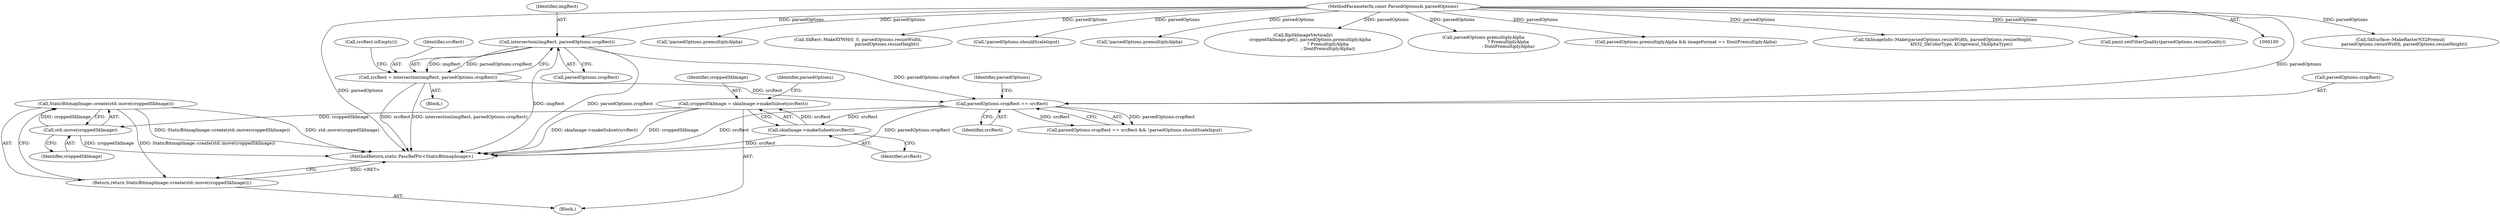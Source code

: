 digraph "0_Chrome_d59a4441697f6253e7dc3f7ae5caad6e5fd2c778_1@API" {
"1000257" [label="(Call,StaticBitmapImage::create(std::move(croppedSkImage)))"];
"1000258" [label="(Call,std::move(croppedSkImage))"];
"1000225" [label="(Call,croppedSkImage = skiaImage->makeSubset(srcRect))"];
"1000227" [label="(Call,skiaImage->makeSubset(srcRect))"];
"1000214" [label="(Call,parsedOptions.cropRect == srcRect)"];
"1000112" [label="(Call,intersection(imgRect, parsedOptions.cropRect))"];
"1000102" [label="(MethodParameterIn,const ParsedOptions& parsedOptions)"];
"1000110" [label="(Call,srcRect = intersection(imgRect, parsedOptions.cropRect))"];
"1000256" [label="(Return,return StaticBitmapImage::create(std::move(croppedSkImage));)"];
"1000388" [label="(MethodReturn,static PassRefPtr<StaticBitmapImage>)"];
"1000114" [label="(Call,parsedOptions.cropRect)"];
"1000221" [label="(Identifier,parsedOptions)"];
"1000263" [label="(Call,SkSurface::MakeRasterN32Premul(\n      parsedOptions.resizeWidth, parsedOptions.resizeHeight))"];
"1000179" [label="(Call,!parsedOptions.premultiplyAlpha)"];
"1000213" [label="(Call,parsedOptions.cropRect == srcRect && !parsedOptions.shouldScaleInput)"];
"1000227" [label="(Call,skiaImage->makeSubset(srcRect))"];
"1000214" [label="(Call,parsedOptions.cropRect == srcRect)"];
"1000228" [label="(Identifier,srcRect)"];
"1000226" [label="(Identifier,croppedSkImage)"];
"1000113" [label="(Identifier,imgRect)"];
"1000338" [label="(Call,SkRect::MakeXYWH(0, 0, parsedOptions.resizeWidth,\n                                          parsedOptions.resizeHeight))"];
"1000219" [label="(Call,!parsedOptions.shouldScaleInput)"];
"1000215" [label="(Call,parsedOptions.cropRect)"];
"1000120" [label="(Call,!parsedOptions.premultiplyAlpha)"];
"1000111" [label="(Identifier,srcRect)"];
"1000225" [label="(Call,croppedSkImage = skiaImage->makeSubset(srcRect))"];
"1000235" [label="(Call,flipSkImageVertically(\n          croppedSkImage.get(), parsedOptions.premultiplyAlpha\n                                    ? PremultiplyAlpha\n                                    : DontPremultiplyAlpha))"];
"1000231" [label="(Identifier,parsedOptions)"];
"1000112" [label="(Call,intersection(imgRect, parsedOptions.cropRect))"];
"1000110" [label="(Call,srcRect = intersection(imgRect, parsedOptions.cropRect))"];
"1000237" [label="(Call,parsedOptions.premultiplyAlpha\n                                    ? PremultiplyAlpha\n                                    : DontPremultiplyAlpha)"];
"1000259" [label="(Identifier,croppedSkImage)"];
"1000244" [label="(Call,parsedOptions.premultiplyAlpha && imageFormat == DontPremultiplyAlpha)"];
"1000256" [label="(Return,return StaticBitmapImage::create(std::move(croppedSkImage));)"];
"1000119" [label="(Call,srcRect.isEmpty())"];
"1000218" [label="(Identifier,srcRect)"];
"1000223" [label="(Block,)"];
"1000257" [label="(Call,StaticBitmapImage::create(std::move(croppedSkImage)))"];
"1000105" [label="(Block,)"];
"1000128" [label="(Call,SkImageInfo::Make(parsedOptions.resizeWidth, parsedOptions.resizeHeight,\n                           kN32_SkColorType, kUnpremul_SkAlphaType))"];
"1000348" [label="(Call,paint.setFilterQuality(parsedOptions.resizeQuality))"];
"1000102" [label="(MethodParameterIn,const ParsedOptions& parsedOptions)"];
"1000258" [label="(Call,std::move(croppedSkImage))"];
"1000257" -> "1000256"  [label="AST: "];
"1000257" -> "1000258"  [label="CFG: "];
"1000258" -> "1000257"  [label="AST: "];
"1000256" -> "1000257"  [label="CFG: "];
"1000257" -> "1000388"  [label="DDG: std::move(croppedSkImage)"];
"1000257" -> "1000388"  [label="DDG: StaticBitmapImage::create(std::move(croppedSkImage))"];
"1000257" -> "1000256"  [label="DDG: StaticBitmapImage::create(std::move(croppedSkImage))"];
"1000258" -> "1000257"  [label="DDG: croppedSkImage"];
"1000258" -> "1000259"  [label="CFG: "];
"1000259" -> "1000258"  [label="AST: "];
"1000258" -> "1000388"  [label="DDG: croppedSkImage"];
"1000225" -> "1000258"  [label="DDG: croppedSkImage"];
"1000225" -> "1000223"  [label="AST: "];
"1000225" -> "1000227"  [label="CFG: "];
"1000226" -> "1000225"  [label="AST: "];
"1000227" -> "1000225"  [label="AST: "];
"1000231" -> "1000225"  [label="CFG: "];
"1000225" -> "1000388"  [label="DDG: skiaImage->makeSubset(srcRect)"];
"1000225" -> "1000388"  [label="DDG: croppedSkImage"];
"1000227" -> "1000225"  [label="DDG: srcRect"];
"1000227" -> "1000228"  [label="CFG: "];
"1000228" -> "1000227"  [label="AST: "];
"1000227" -> "1000388"  [label="DDG: srcRect"];
"1000214" -> "1000227"  [label="DDG: srcRect"];
"1000214" -> "1000213"  [label="AST: "];
"1000214" -> "1000218"  [label="CFG: "];
"1000215" -> "1000214"  [label="AST: "];
"1000218" -> "1000214"  [label="AST: "];
"1000221" -> "1000214"  [label="CFG: "];
"1000213" -> "1000214"  [label="CFG: "];
"1000214" -> "1000388"  [label="DDG: srcRect"];
"1000214" -> "1000388"  [label="DDG: parsedOptions.cropRect"];
"1000214" -> "1000213"  [label="DDG: parsedOptions.cropRect"];
"1000214" -> "1000213"  [label="DDG: srcRect"];
"1000112" -> "1000214"  [label="DDG: parsedOptions.cropRect"];
"1000102" -> "1000214"  [label="DDG: parsedOptions"];
"1000110" -> "1000214"  [label="DDG: srcRect"];
"1000112" -> "1000110"  [label="AST: "];
"1000112" -> "1000114"  [label="CFG: "];
"1000113" -> "1000112"  [label="AST: "];
"1000114" -> "1000112"  [label="AST: "];
"1000110" -> "1000112"  [label="CFG: "];
"1000112" -> "1000388"  [label="DDG: parsedOptions.cropRect"];
"1000112" -> "1000388"  [label="DDG: imgRect"];
"1000112" -> "1000110"  [label="DDG: imgRect"];
"1000112" -> "1000110"  [label="DDG: parsedOptions.cropRect"];
"1000102" -> "1000112"  [label="DDG: parsedOptions"];
"1000102" -> "1000100"  [label="AST: "];
"1000102" -> "1000388"  [label="DDG: parsedOptions"];
"1000102" -> "1000120"  [label="DDG: parsedOptions"];
"1000102" -> "1000128"  [label="DDG: parsedOptions"];
"1000102" -> "1000179"  [label="DDG: parsedOptions"];
"1000102" -> "1000219"  [label="DDG: parsedOptions"];
"1000102" -> "1000235"  [label="DDG: parsedOptions"];
"1000102" -> "1000237"  [label="DDG: parsedOptions"];
"1000102" -> "1000244"  [label="DDG: parsedOptions"];
"1000102" -> "1000263"  [label="DDG: parsedOptions"];
"1000102" -> "1000338"  [label="DDG: parsedOptions"];
"1000102" -> "1000348"  [label="DDG: parsedOptions"];
"1000110" -> "1000105"  [label="AST: "];
"1000111" -> "1000110"  [label="AST: "];
"1000119" -> "1000110"  [label="CFG: "];
"1000110" -> "1000388"  [label="DDG: intersection(imgRect, parsedOptions.cropRect)"];
"1000110" -> "1000388"  [label="DDG: srcRect"];
"1000256" -> "1000223"  [label="AST: "];
"1000388" -> "1000256"  [label="CFG: "];
"1000256" -> "1000388"  [label="DDG: <RET>"];
}
